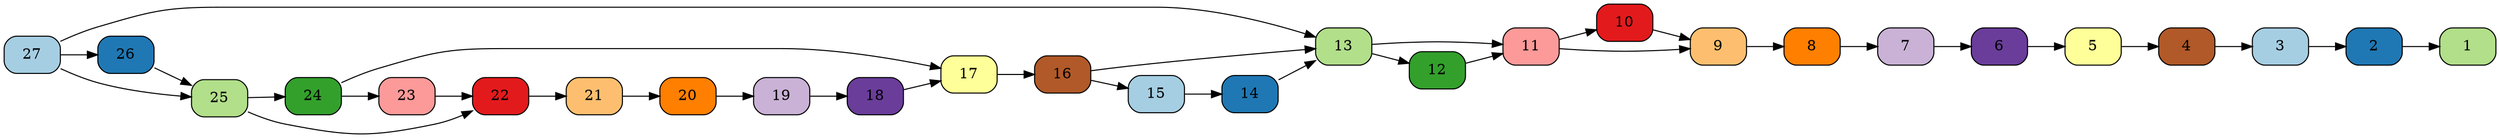 digraph fasta_for_spacer_placer {
	graph [rankdir=LR]
	node [shape=box style="rounded,filled"]
	0 [label=13 color=black fillcolor="#B2DF8A"]
	1 [label=27 color=black fillcolor="#A6CEE3"]
	2 [label=3 color=black fillcolor="#A6CEE3"]
	3 [label=24 color=black fillcolor="#33A02C"]
	4 [label=17 color=black fillcolor="#FFFF99"]
	5 [label=1 color=black fillcolor="#B2DF8A"]
	6 [label=10 color=black fillcolor="#E31A1C"]
	7 [label=6 color=black fillcolor="#6A3D9A"]
	8 [label=26 color=black fillcolor="#1F78B4"]
	9 [label=7 color=black fillcolor="#CAB2D6"]
	10 [label=25 color=black fillcolor="#B2DF8A"]
	11 [label=2 color=black fillcolor="#1F78B4"]
	12 [label=14 color=black fillcolor="#1F78B4"]
	13 [label=8 color=black fillcolor="#FF7F00"]
	14 [label=16 color=black fillcolor="#B15928"]
	15 [label=21 color=black fillcolor="#FDBF6F"]
	16 [label=23 color=black fillcolor="#FB9A99"]
	17 [label=22 color=black fillcolor="#E31A1C"]
	18 [label=11 color=black fillcolor="#FB9A99"]
	19 [label=20 color=black fillcolor="#FF7F00"]
	20 [label=15 color=black fillcolor="#A6CEE3"]
	21 [label=18 color=black fillcolor="#6A3D9A"]
	22 [label=4 color=black fillcolor="#B15928"]
	23 [label=5 color=black fillcolor="#FFFF99"]
	24 [label=12 color=black fillcolor="#33A02C"]
	25 [label=19 color=black fillcolor="#CAB2D6"]
	26 [label=9 color=black fillcolor="#FDBF6F"]
	0 -> 18
	0 -> 24
	1 -> 0
	1 -> 8
	1 -> 10
	2 -> 11
	3 -> 4
	3 -> 16
	4 -> 14
	6 -> 26
	7 -> 23
	8 -> 10
	9 -> 7
	10 -> 3
	10 -> 17
	11 -> 5
	12 -> 0
	13 -> 9
	14 -> 0
	14 -> 20
	15 -> 19
	16 -> 17
	17 -> 15
	18 -> 6
	18 -> 26
	19 -> 25
	20 -> 12
	21 -> 4
	22 -> 2
	23 -> 22
	24 -> 18
	25 -> 21
	26 -> 13
}
